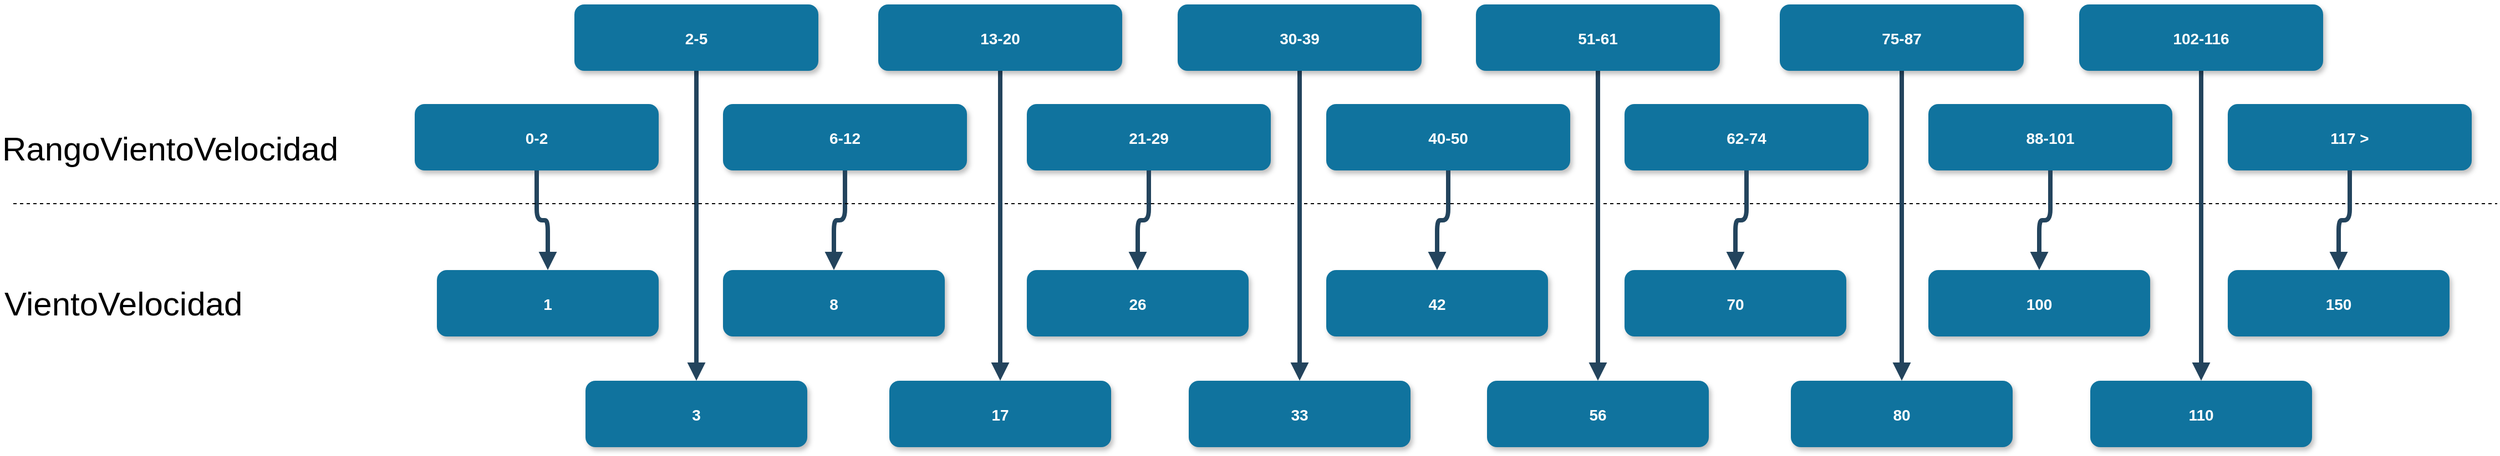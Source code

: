 <mxfile pages="1" version="11.2.5" type="device"><diagram name="Page-1" id="97916047-d0de-89f5-080d-49f4d83e522f"><mxGraphModel dx="1572" dy="1164" grid="1" gridSize="10" guides="1" tooltips="1" connect="1" arrows="1" fold="1" page="1" pageScale="1.5" pageWidth="1169" pageHeight="827" background="#ffffff" math="0" shadow="0"><root><mxCell id="0"/><mxCell id="1" parent="0"/><mxCell id="3" value="0-2" style="rounded=1;fillColor=#10739E;strokeColor=none;shadow=1;gradientColor=none;fontStyle=1;fontColor=#FFFFFF;fontSize=14;" parent="1" vertex="1"><mxGeometry x="522" y="500" width="220" height="60" as="geometry"/></mxCell><mxCell id="4" value="1" style="rounded=1;fillColor=#10739E;strokeColor=none;shadow=1;gradientColor=none;fontStyle=1;fontColor=#FFFFFF;fontSize=14;" parent="1" vertex="1"><mxGeometry x="542" y="650" width="200" height="60" as="geometry"/></mxCell><mxCell id="5" value="3" style="rounded=1;fillColor=#10739E;strokeColor=none;shadow=1;gradientColor=none;fontStyle=1;fontColor=#FFFFFF;fontSize=14;" parent="1" vertex="1"><mxGeometry x="676" y="750" width="200" height="60" as="geometry"/></mxCell><mxCell id="30" value="" style="edgeStyle=elbowEdgeStyle;elbow=vertical;strokeWidth=4;endArrow=block;endFill=1;fontStyle=1;strokeColor=#23445D;exitX=0.5;exitY=1;exitDx=0;exitDy=0;" parent="1" source="mhBeIltOvqZz8XOEcg7K-33" target="5" edge="1"><mxGeometry x="-8" y="360" width="100" height="100" as="geometry"><mxPoint x="-8" y="460" as="sourcePoint"/><mxPoint x="92" y="360" as="targetPoint"/></mxGeometry></mxCell><mxCell id="31" value="" style="edgeStyle=elbowEdgeStyle;elbow=vertical;strokeWidth=4;endArrow=block;endFill=1;fontStyle=1;strokeColor=#23445D;" parent="1" source="3" target="4" edge="1"><mxGeometry x="-8" y="360" width="100" height="100" as="geometry"><mxPoint x="-8" y="460" as="sourcePoint"/><mxPoint x="92" y="360" as="targetPoint"/></mxGeometry></mxCell><mxCell id="QTA3s74rvzCE8CfixDN--55" value="6-12" style="rounded=1;fillColor=#10739E;strokeColor=none;shadow=1;gradientColor=none;fontStyle=1;fontColor=#FFFFFF;fontSize=14;" parent="1" vertex="1"><mxGeometry x="800" y="500" width="220" height="60" as="geometry"/></mxCell><mxCell id="QTA3s74rvzCE8CfixDN--58" value="8" style="rounded=1;fillColor=#10739E;strokeColor=none;shadow=1;gradientColor=none;fontStyle=1;fontColor=#FFFFFF;fontSize=14;" parent="1" vertex="1"><mxGeometry x="800" y="650" width="200" height="60" as="geometry"/></mxCell><mxCell id="QTA3s74rvzCE8CfixDN--62" value="" style="edgeStyle=elbowEdgeStyle;elbow=vertical;strokeWidth=4;endArrow=block;endFill=1;fontStyle=1;strokeColor=#23445D;" parent="1" source="QTA3s74rvzCE8CfixDN--55" target="QTA3s74rvzCE8CfixDN--58" edge="1"><mxGeometry x="722" y="360" width="100" height="100" as="geometry"><mxPoint x="722" y="460" as="sourcePoint"/><mxPoint x="822" y="360" as="targetPoint"/></mxGeometry></mxCell><mxCell id="QTA3s74rvzCE8CfixDN--69" value="" style="endArrow=none;dashed=1;html=1;" parent="1" edge="1"><mxGeometry width="50" height="50" relative="1" as="geometry"><mxPoint x="160" y="590" as="sourcePoint"/><mxPoint x="2400" y="590" as="targetPoint"/></mxGeometry></mxCell><mxCell id="QTA3s74rvzCE8CfixDN--79" value="&lt;font size=&quot;1&quot;&gt;&lt;span style=&quot;font-size: 30px&quot;&gt;RangoVientoVelocidad&lt;/span&gt;&lt;/font&gt;" style="text;html=1;resizable=0;points=[];autosize=1;align=left;verticalAlign=top;spacingTop=-4;" parent="1" vertex="1"><mxGeometry x="148" y="520" width="320" height="20" as="geometry"/></mxCell><mxCell id="QTA3s74rvzCE8CfixDN--80" value="&lt;span style=&quot;font-size: 30px&quot;&gt;Viento&lt;/span&gt;&lt;span style=&quot;font-size: 30px&quot;&gt;Velocidad&lt;br&gt;&lt;/span&gt;" style="text;html=1;resizable=0;points=[];autosize=1;align=left;verticalAlign=top;spacingTop=-4;" parent="1" vertex="1"><mxGeometry x="150" y="660" width="230" height="20" as="geometry"/></mxCell><mxCell id="mhBeIltOvqZz8XOEcg7K-33" value="2-5" style="rounded=1;fillColor=#10739E;strokeColor=none;shadow=1;gradientColor=none;fontStyle=1;fontColor=#FFFFFF;fontSize=14;" parent="1" vertex="1"><mxGeometry x="666" y="410" width="220" height="60" as="geometry"/></mxCell><mxCell id="xj6Eb1h-l6IhUFvWW8Nf-34" value="17" style="rounded=1;fillColor=#10739E;strokeColor=none;shadow=1;gradientColor=none;fontStyle=1;fontColor=#FFFFFF;fontSize=14;" vertex="1" parent="1"><mxGeometry x="950" y="750" width="200" height="60" as="geometry"/></mxCell><mxCell id="xj6Eb1h-l6IhUFvWW8Nf-35" value="" style="edgeStyle=elbowEdgeStyle;elbow=vertical;strokeWidth=4;endArrow=block;endFill=1;fontStyle=1;strokeColor=#23445D;exitX=0.5;exitY=1;exitDx=0;exitDy=0;" edge="1" parent="1" source="xj6Eb1h-l6IhUFvWW8Nf-39" target="xj6Eb1h-l6IhUFvWW8Nf-34"><mxGeometry x="266" y="360" width="100" height="100" as="geometry"><mxPoint x="266" y="460" as="sourcePoint"/><mxPoint x="366" y="360" as="targetPoint"/></mxGeometry></mxCell><mxCell id="xj6Eb1h-l6IhUFvWW8Nf-36" value="21-29" style="rounded=1;fillColor=#10739E;strokeColor=none;shadow=1;gradientColor=none;fontStyle=1;fontColor=#FFFFFF;fontSize=14;" vertex="1" parent="1"><mxGeometry x="1074" y="500" width="220" height="60" as="geometry"/></mxCell><mxCell id="xj6Eb1h-l6IhUFvWW8Nf-37" value="26" style="rounded=1;fillColor=#10739E;strokeColor=none;shadow=1;gradientColor=none;fontStyle=1;fontColor=#FFFFFF;fontSize=14;" vertex="1" parent="1"><mxGeometry x="1074" y="650" width="200" height="60" as="geometry"/></mxCell><mxCell id="xj6Eb1h-l6IhUFvWW8Nf-38" value="" style="edgeStyle=elbowEdgeStyle;elbow=vertical;strokeWidth=4;endArrow=block;endFill=1;fontStyle=1;strokeColor=#23445D;" edge="1" parent="1" source="xj6Eb1h-l6IhUFvWW8Nf-36" target="xj6Eb1h-l6IhUFvWW8Nf-37"><mxGeometry x="996" y="360" width="100" height="100" as="geometry"><mxPoint x="996" y="460" as="sourcePoint"/><mxPoint x="1096" y="360" as="targetPoint"/></mxGeometry></mxCell><mxCell id="xj6Eb1h-l6IhUFvWW8Nf-39" value="13-20" style="rounded=1;fillColor=#10739E;strokeColor=none;shadow=1;gradientColor=none;fontStyle=1;fontColor=#FFFFFF;fontSize=14;" vertex="1" parent="1"><mxGeometry x="940" y="410" width="220" height="60" as="geometry"/></mxCell><mxCell id="xj6Eb1h-l6IhUFvWW8Nf-40" value="33" style="rounded=1;fillColor=#10739E;strokeColor=none;shadow=1;gradientColor=none;fontStyle=1;fontColor=#FFFFFF;fontSize=14;" vertex="1" parent="1"><mxGeometry x="1220" y="750" width="200" height="60" as="geometry"/></mxCell><mxCell id="xj6Eb1h-l6IhUFvWW8Nf-41" value="" style="edgeStyle=elbowEdgeStyle;elbow=vertical;strokeWidth=4;endArrow=block;endFill=1;fontStyle=1;strokeColor=#23445D;exitX=0.5;exitY=1;exitDx=0;exitDy=0;" edge="1" parent="1" source="xj6Eb1h-l6IhUFvWW8Nf-45" target="xj6Eb1h-l6IhUFvWW8Nf-40"><mxGeometry x="536" y="360" width="100" height="100" as="geometry"><mxPoint x="536" y="460" as="sourcePoint"/><mxPoint x="636" y="360" as="targetPoint"/></mxGeometry></mxCell><mxCell id="xj6Eb1h-l6IhUFvWW8Nf-42" value="40-50" style="rounded=1;fillColor=#10739E;strokeColor=none;shadow=1;gradientColor=none;fontStyle=1;fontColor=#FFFFFF;fontSize=14;" vertex="1" parent="1"><mxGeometry x="1344" y="500" width="220" height="60" as="geometry"/></mxCell><mxCell id="xj6Eb1h-l6IhUFvWW8Nf-43" value="42" style="rounded=1;fillColor=#10739E;strokeColor=none;shadow=1;gradientColor=none;fontStyle=1;fontColor=#FFFFFF;fontSize=14;" vertex="1" parent="1"><mxGeometry x="1344" y="650" width="200" height="60" as="geometry"/></mxCell><mxCell id="xj6Eb1h-l6IhUFvWW8Nf-44" value="" style="edgeStyle=elbowEdgeStyle;elbow=vertical;strokeWidth=4;endArrow=block;endFill=1;fontStyle=1;strokeColor=#23445D;" edge="1" parent="1" source="xj6Eb1h-l6IhUFvWW8Nf-42" target="xj6Eb1h-l6IhUFvWW8Nf-43"><mxGeometry x="1266" y="360" width="100" height="100" as="geometry"><mxPoint x="1266" y="460" as="sourcePoint"/><mxPoint x="1366" y="360" as="targetPoint"/></mxGeometry></mxCell><mxCell id="xj6Eb1h-l6IhUFvWW8Nf-45" value="30-39" style="rounded=1;fillColor=#10739E;strokeColor=none;shadow=1;gradientColor=none;fontStyle=1;fontColor=#FFFFFF;fontSize=14;" vertex="1" parent="1"><mxGeometry x="1210" y="410" width="220" height="60" as="geometry"/></mxCell><mxCell id="xj6Eb1h-l6IhUFvWW8Nf-46" value="56" style="rounded=1;fillColor=#10739E;strokeColor=none;shadow=1;gradientColor=none;fontStyle=1;fontColor=#FFFFFF;fontSize=14;" vertex="1" parent="1"><mxGeometry x="1489" y="750" width="200" height="60" as="geometry"/></mxCell><mxCell id="xj6Eb1h-l6IhUFvWW8Nf-47" value="" style="edgeStyle=elbowEdgeStyle;elbow=vertical;strokeWidth=4;endArrow=block;endFill=1;fontStyle=1;strokeColor=#23445D;exitX=0.5;exitY=1;exitDx=0;exitDy=0;" edge="1" parent="1" source="xj6Eb1h-l6IhUFvWW8Nf-51" target="xj6Eb1h-l6IhUFvWW8Nf-46"><mxGeometry x="805" y="360" width="100" height="100" as="geometry"><mxPoint x="805" y="460" as="sourcePoint"/><mxPoint x="905" y="360" as="targetPoint"/></mxGeometry></mxCell><mxCell id="xj6Eb1h-l6IhUFvWW8Nf-48" value="62-74" style="rounded=1;fillColor=#10739E;strokeColor=none;shadow=1;gradientColor=none;fontStyle=1;fontColor=#FFFFFF;fontSize=14;" vertex="1" parent="1"><mxGeometry x="1613" y="500" width="220" height="60" as="geometry"/></mxCell><mxCell id="xj6Eb1h-l6IhUFvWW8Nf-49" value="70" style="rounded=1;fillColor=#10739E;strokeColor=none;shadow=1;gradientColor=none;fontStyle=1;fontColor=#FFFFFF;fontSize=14;" vertex="1" parent="1"><mxGeometry x="1613" y="650" width="200" height="60" as="geometry"/></mxCell><mxCell id="xj6Eb1h-l6IhUFvWW8Nf-50" value="" style="edgeStyle=elbowEdgeStyle;elbow=vertical;strokeWidth=4;endArrow=block;endFill=1;fontStyle=1;strokeColor=#23445D;" edge="1" parent="1" source="xj6Eb1h-l6IhUFvWW8Nf-48" target="xj6Eb1h-l6IhUFvWW8Nf-49"><mxGeometry x="1535" y="360" width="100" height="100" as="geometry"><mxPoint x="1535" y="460" as="sourcePoint"/><mxPoint x="1635" y="360" as="targetPoint"/></mxGeometry></mxCell><mxCell id="xj6Eb1h-l6IhUFvWW8Nf-51" value="51-61" style="rounded=1;fillColor=#10739E;strokeColor=none;shadow=1;gradientColor=none;fontStyle=1;fontColor=#FFFFFF;fontSize=14;" vertex="1" parent="1"><mxGeometry x="1479" y="410" width="220" height="60" as="geometry"/></mxCell><mxCell id="xj6Eb1h-l6IhUFvWW8Nf-52" value="80" style="rounded=1;fillColor=#10739E;strokeColor=none;shadow=1;gradientColor=none;fontStyle=1;fontColor=#FFFFFF;fontSize=14;" vertex="1" parent="1"><mxGeometry x="1763" y="750" width="200" height="60" as="geometry"/></mxCell><mxCell id="xj6Eb1h-l6IhUFvWW8Nf-53" value="" style="edgeStyle=elbowEdgeStyle;elbow=vertical;strokeWidth=4;endArrow=block;endFill=1;fontStyle=1;strokeColor=#23445D;exitX=0.5;exitY=1;exitDx=0;exitDy=0;" edge="1" parent="1" source="xj6Eb1h-l6IhUFvWW8Nf-57" target="xj6Eb1h-l6IhUFvWW8Nf-52"><mxGeometry x="1079" y="360" width="100" height="100" as="geometry"><mxPoint x="1079" y="460" as="sourcePoint"/><mxPoint x="1179" y="360" as="targetPoint"/></mxGeometry></mxCell><mxCell id="xj6Eb1h-l6IhUFvWW8Nf-54" value="88-101" style="rounded=1;fillColor=#10739E;strokeColor=none;shadow=1;gradientColor=none;fontStyle=1;fontColor=#FFFFFF;fontSize=14;" vertex="1" parent="1"><mxGeometry x="1887" y="500" width="220" height="60" as="geometry"/></mxCell><mxCell id="xj6Eb1h-l6IhUFvWW8Nf-55" value="100" style="rounded=1;fillColor=#10739E;strokeColor=none;shadow=1;gradientColor=none;fontStyle=1;fontColor=#FFFFFF;fontSize=14;" vertex="1" parent="1"><mxGeometry x="1887" y="650" width="200" height="60" as="geometry"/></mxCell><mxCell id="xj6Eb1h-l6IhUFvWW8Nf-56" value="" style="edgeStyle=elbowEdgeStyle;elbow=vertical;strokeWidth=4;endArrow=block;endFill=1;fontStyle=1;strokeColor=#23445D;" edge="1" parent="1" source="xj6Eb1h-l6IhUFvWW8Nf-54" target="xj6Eb1h-l6IhUFvWW8Nf-55"><mxGeometry x="1809" y="360" width="100" height="100" as="geometry"><mxPoint x="1809" y="460" as="sourcePoint"/><mxPoint x="1909" y="360" as="targetPoint"/></mxGeometry></mxCell><mxCell id="xj6Eb1h-l6IhUFvWW8Nf-57" value="75-87" style="rounded=1;fillColor=#10739E;strokeColor=none;shadow=1;gradientColor=none;fontStyle=1;fontColor=#FFFFFF;fontSize=14;" vertex="1" parent="1"><mxGeometry x="1753" y="410" width="220" height="60" as="geometry"/></mxCell><mxCell id="xj6Eb1h-l6IhUFvWW8Nf-58" value="110" style="rounded=1;fillColor=#10739E;strokeColor=none;shadow=1;gradientColor=none;fontStyle=1;fontColor=#FFFFFF;fontSize=14;" vertex="1" parent="1"><mxGeometry x="2033" y="750" width="200" height="60" as="geometry"/></mxCell><mxCell id="xj6Eb1h-l6IhUFvWW8Nf-59" value="" style="edgeStyle=elbowEdgeStyle;elbow=vertical;strokeWidth=4;endArrow=block;endFill=1;fontStyle=1;strokeColor=#23445D;exitX=0.5;exitY=1;exitDx=0;exitDy=0;" edge="1" parent="1" source="xj6Eb1h-l6IhUFvWW8Nf-63" target="xj6Eb1h-l6IhUFvWW8Nf-58"><mxGeometry x="1349" y="360" width="100" height="100" as="geometry"><mxPoint x="1349" y="460" as="sourcePoint"/><mxPoint x="1449" y="360" as="targetPoint"/></mxGeometry></mxCell><mxCell id="xj6Eb1h-l6IhUFvWW8Nf-60" value="117 &gt;" style="rounded=1;fillColor=#10739E;strokeColor=none;shadow=1;gradientColor=none;fontStyle=1;fontColor=#FFFFFF;fontSize=14;" vertex="1" parent="1"><mxGeometry x="2157" y="500" width="220" height="60" as="geometry"/></mxCell><mxCell id="xj6Eb1h-l6IhUFvWW8Nf-61" value="150" style="rounded=1;fillColor=#10739E;strokeColor=none;shadow=1;gradientColor=none;fontStyle=1;fontColor=#FFFFFF;fontSize=14;" vertex="1" parent="1"><mxGeometry x="2157" y="650" width="200" height="60" as="geometry"/></mxCell><mxCell id="xj6Eb1h-l6IhUFvWW8Nf-62" value="" style="edgeStyle=elbowEdgeStyle;elbow=vertical;strokeWidth=4;endArrow=block;endFill=1;fontStyle=1;strokeColor=#23445D;" edge="1" parent="1" source="xj6Eb1h-l6IhUFvWW8Nf-60" target="xj6Eb1h-l6IhUFvWW8Nf-61"><mxGeometry x="2079" y="360" width="100" height="100" as="geometry"><mxPoint x="2079" y="460" as="sourcePoint"/><mxPoint x="2179" y="360" as="targetPoint"/></mxGeometry></mxCell><mxCell id="xj6Eb1h-l6IhUFvWW8Nf-63" value="102-116" style="rounded=1;fillColor=#10739E;strokeColor=none;shadow=1;gradientColor=none;fontStyle=1;fontColor=#FFFFFF;fontSize=14;" vertex="1" parent="1"><mxGeometry x="2023" y="410" width="220" height="60" as="geometry"/></mxCell></root></mxGraphModel></diagram></mxfile>